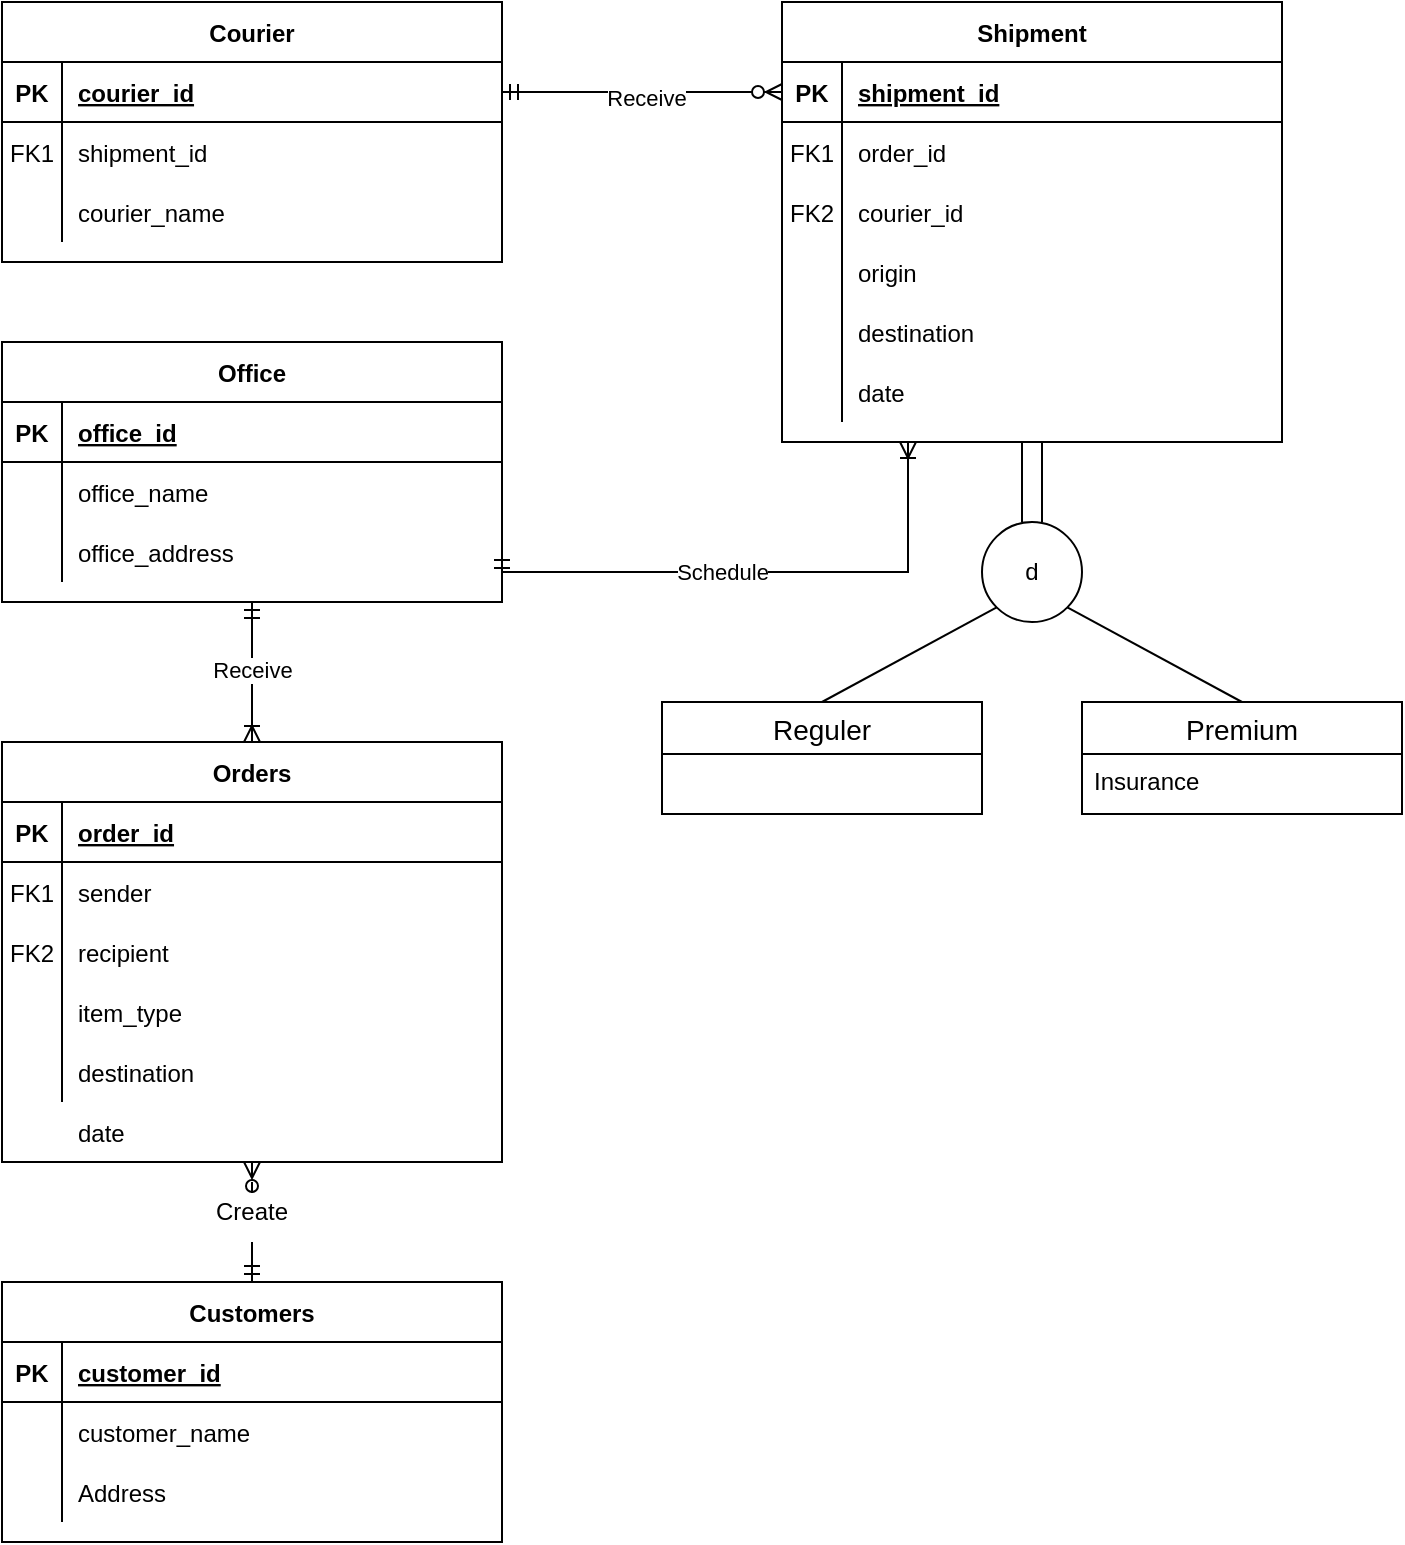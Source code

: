 <mxfile version="15.8.6" type="device" pages="2"><diagram id="R2lEEEUBdFMjLlhIrx00" name="ERD"><mxGraphModel dx="1108" dy="482" grid="1" gridSize="10" guides="1" tooltips="1" connect="1" arrows="1" fold="1" page="1" pageScale="1" pageWidth="850" pageHeight="1100" math="0" shadow="0" extFonts="Permanent Marker^https://fonts.googleapis.com/css?family=Permanent+Marker"><root><mxCell id="0"/><mxCell id="1" parent="0"/><mxCell id="C-vyLk0tnHw3VtMMgP7b-2" value="Orders" style="shape=table;startSize=30;container=1;collapsible=1;childLayout=tableLayout;fixedRows=1;rowLines=0;fontStyle=1;align=center;resizeLast=1;" parent="1" vertex="1"><mxGeometry x="60" y="610" width="250" height="210" as="geometry"/></mxCell><mxCell id="C-vyLk0tnHw3VtMMgP7b-3" value="" style="shape=partialRectangle;collapsible=0;dropTarget=0;pointerEvents=0;fillColor=none;points=[[0,0.5],[1,0.5]];portConstraint=eastwest;top=0;left=0;right=0;bottom=1;" parent="C-vyLk0tnHw3VtMMgP7b-2" vertex="1"><mxGeometry y="30" width="250" height="30" as="geometry"/></mxCell><mxCell id="C-vyLk0tnHw3VtMMgP7b-4" value="PK" style="shape=partialRectangle;overflow=hidden;connectable=0;fillColor=none;top=0;left=0;bottom=0;right=0;fontStyle=1;" parent="C-vyLk0tnHw3VtMMgP7b-3" vertex="1"><mxGeometry width="30" height="30" as="geometry"><mxRectangle width="30" height="30" as="alternateBounds"/></mxGeometry></mxCell><mxCell id="C-vyLk0tnHw3VtMMgP7b-5" value="order_id" style="shape=partialRectangle;overflow=hidden;connectable=0;fillColor=none;top=0;left=0;bottom=0;right=0;align=left;spacingLeft=6;fontStyle=5;" parent="C-vyLk0tnHw3VtMMgP7b-3" vertex="1"><mxGeometry x="30" width="220" height="30" as="geometry"><mxRectangle width="220" height="30" as="alternateBounds"/></mxGeometry></mxCell><mxCell id="C-vyLk0tnHw3VtMMgP7b-6" value="" style="shape=partialRectangle;collapsible=0;dropTarget=0;pointerEvents=0;fillColor=none;points=[[0,0.5],[1,0.5]];portConstraint=eastwest;top=0;left=0;right=0;bottom=0;" parent="C-vyLk0tnHw3VtMMgP7b-2" vertex="1"><mxGeometry y="60" width="250" height="30" as="geometry"/></mxCell><mxCell id="C-vyLk0tnHw3VtMMgP7b-7" value="FK1" style="shape=partialRectangle;overflow=hidden;connectable=0;fillColor=none;top=0;left=0;bottom=0;right=0;" parent="C-vyLk0tnHw3VtMMgP7b-6" vertex="1"><mxGeometry width="30" height="30" as="geometry"><mxRectangle width="30" height="30" as="alternateBounds"/></mxGeometry></mxCell><mxCell id="C-vyLk0tnHw3VtMMgP7b-8" value="sender" style="shape=partialRectangle;overflow=hidden;connectable=0;fillColor=none;top=0;left=0;bottom=0;right=0;align=left;spacingLeft=6;" parent="C-vyLk0tnHw3VtMMgP7b-6" vertex="1"><mxGeometry x="30" width="220" height="30" as="geometry"><mxRectangle width="220" height="30" as="alternateBounds"/></mxGeometry></mxCell><mxCell id="8fF_srTrMdyULCD90t0r-6" value="" style="shape=partialRectangle;collapsible=0;dropTarget=0;pointerEvents=0;fillColor=none;top=0;left=0;bottom=0;right=0;points=[[0,0.5],[1,0.5]];portConstraint=eastwest;" parent="C-vyLk0tnHw3VtMMgP7b-2" vertex="1"><mxGeometry y="90" width="250" height="30" as="geometry"/></mxCell><mxCell id="8fF_srTrMdyULCD90t0r-7" value="FK2" style="shape=partialRectangle;connectable=0;fillColor=none;top=0;left=0;bottom=0;right=0;fontStyle=0;overflow=hidden;" parent="8fF_srTrMdyULCD90t0r-6" vertex="1"><mxGeometry width="30" height="30" as="geometry"><mxRectangle width="30" height="30" as="alternateBounds"/></mxGeometry></mxCell><mxCell id="8fF_srTrMdyULCD90t0r-8" value="recipient" style="shape=partialRectangle;connectable=0;fillColor=none;top=0;left=0;bottom=0;right=0;align=left;spacingLeft=6;fontStyle=0;overflow=hidden;" parent="8fF_srTrMdyULCD90t0r-6" vertex="1"><mxGeometry x="30" width="220" height="30" as="geometry"><mxRectangle width="220" height="30" as="alternateBounds"/></mxGeometry></mxCell><mxCell id="Jbs3caWbMeSFzhspMpIc-8" value="" style="shape=partialRectangle;collapsible=0;dropTarget=0;pointerEvents=0;fillColor=none;top=0;left=0;bottom=0;right=0;points=[[0,0.5],[1,0.5]];portConstraint=eastwest;" parent="C-vyLk0tnHw3VtMMgP7b-2" vertex="1"><mxGeometry y="120" width="250" height="30" as="geometry"/></mxCell><mxCell id="Jbs3caWbMeSFzhspMpIc-9" value="" style="shape=partialRectangle;connectable=0;fillColor=none;top=0;left=0;bottom=0;right=0;editable=1;overflow=hidden;" parent="Jbs3caWbMeSFzhspMpIc-8" vertex="1"><mxGeometry width="30" height="30" as="geometry"><mxRectangle width="30" height="30" as="alternateBounds"/></mxGeometry></mxCell><mxCell id="Jbs3caWbMeSFzhspMpIc-10" value="item_type" style="shape=partialRectangle;connectable=0;fillColor=none;top=0;left=0;bottom=0;right=0;align=left;spacingLeft=6;overflow=hidden;" parent="Jbs3caWbMeSFzhspMpIc-8" vertex="1"><mxGeometry x="30" width="220" height="30" as="geometry"><mxRectangle width="220" height="30" as="alternateBounds"/></mxGeometry></mxCell><mxCell id="Jbs3caWbMeSFzhspMpIc-11" value="" style="shape=partialRectangle;collapsible=0;dropTarget=0;pointerEvents=0;fillColor=none;top=0;left=0;bottom=0;right=0;points=[[0,0.5],[1,0.5]];portConstraint=eastwest;" parent="C-vyLk0tnHw3VtMMgP7b-2" vertex="1"><mxGeometry y="150" width="250" height="30" as="geometry"/></mxCell><mxCell id="Jbs3caWbMeSFzhspMpIc-12" value="" style="shape=partialRectangle;connectable=0;fillColor=none;top=0;left=0;bottom=0;right=0;editable=1;overflow=hidden;" parent="Jbs3caWbMeSFzhspMpIc-11" vertex="1"><mxGeometry width="30" height="30" as="geometry"><mxRectangle width="30" height="30" as="alternateBounds"/></mxGeometry></mxCell><mxCell id="Jbs3caWbMeSFzhspMpIc-13" value="destination" style="shape=partialRectangle;connectable=0;fillColor=none;top=0;left=0;bottom=0;right=0;align=left;spacingLeft=6;overflow=hidden;" parent="Jbs3caWbMeSFzhspMpIc-11" vertex="1"><mxGeometry x="30" width="220" height="30" as="geometry"><mxRectangle width="220" height="30" as="alternateBounds"/></mxGeometry></mxCell><mxCell id="C-vyLk0tnHw3VtMMgP7b-13" value="Courier" style="shape=table;startSize=30;container=1;collapsible=1;childLayout=tableLayout;fixedRows=1;rowLines=0;fontStyle=1;align=center;resizeLast=1;" parent="1" vertex="1"><mxGeometry x="60" y="240" width="250" height="130" as="geometry"/></mxCell><mxCell id="C-vyLk0tnHw3VtMMgP7b-14" value="" style="shape=partialRectangle;collapsible=0;dropTarget=0;pointerEvents=0;fillColor=none;points=[[0,0.5],[1,0.5]];portConstraint=eastwest;top=0;left=0;right=0;bottom=1;" parent="C-vyLk0tnHw3VtMMgP7b-13" vertex="1"><mxGeometry y="30" width="250" height="30" as="geometry"/></mxCell><mxCell id="C-vyLk0tnHw3VtMMgP7b-15" value="PK" style="shape=partialRectangle;overflow=hidden;connectable=0;fillColor=none;top=0;left=0;bottom=0;right=0;fontStyle=1;" parent="C-vyLk0tnHw3VtMMgP7b-14" vertex="1"><mxGeometry width="30" height="30" as="geometry"><mxRectangle width="30" height="30" as="alternateBounds"/></mxGeometry></mxCell><mxCell id="C-vyLk0tnHw3VtMMgP7b-16" value="courier_id" style="shape=partialRectangle;overflow=hidden;connectable=0;fillColor=none;top=0;left=0;bottom=0;right=0;align=left;spacingLeft=6;fontStyle=5;" parent="C-vyLk0tnHw3VtMMgP7b-14" vertex="1"><mxGeometry x="30" width="220" height="30" as="geometry"><mxRectangle width="220" height="30" as="alternateBounds"/></mxGeometry></mxCell><mxCell id="C-vyLk0tnHw3VtMMgP7b-17" value="" style="shape=partialRectangle;collapsible=0;dropTarget=0;pointerEvents=0;fillColor=none;points=[[0,0.5],[1,0.5]];portConstraint=eastwest;top=0;left=0;right=0;bottom=0;" parent="C-vyLk0tnHw3VtMMgP7b-13" vertex="1"><mxGeometry y="60" width="250" height="30" as="geometry"/></mxCell><mxCell id="C-vyLk0tnHw3VtMMgP7b-18" value="FK1" style="shape=partialRectangle;overflow=hidden;connectable=0;fillColor=none;top=0;left=0;bottom=0;right=0;" parent="C-vyLk0tnHw3VtMMgP7b-17" vertex="1"><mxGeometry width="30" height="30" as="geometry"><mxRectangle width="30" height="30" as="alternateBounds"/></mxGeometry></mxCell><mxCell id="C-vyLk0tnHw3VtMMgP7b-19" value="shipment_id" style="shape=partialRectangle;overflow=hidden;connectable=0;fillColor=none;top=0;left=0;bottom=0;right=0;align=left;spacingLeft=6;" parent="C-vyLk0tnHw3VtMMgP7b-17" vertex="1"><mxGeometry x="30" width="220" height="30" as="geometry"><mxRectangle width="220" height="30" as="alternateBounds"/></mxGeometry></mxCell><mxCell id="Jbs3caWbMeSFzhspMpIc-14" value="" style="shape=partialRectangle;collapsible=0;dropTarget=0;pointerEvents=0;fillColor=none;top=0;left=0;bottom=0;right=0;points=[[0,0.5],[1,0.5]];portConstraint=eastwest;" parent="C-vyLk0tnHw3VtMMgP7b-13" vertex="1"><mxGeometry y="90" width="250" height="30" as="geometry"/></mxCell><mxCell id="Jbs3caWbMeSFzhspMpIc-15" value="" style="shape=partialRectangle;connectable=0;fillColor=none;top=0;left=0;bottom=0;right=0;editable=1;overflow=hidden;" parent="Jbs3caWbMeSFzhspMpIc-14" vertex="1"><mxGeometry width="30" height="30" as="geometry"><mxRectangle width="30" height="30" as="alternateBounds"/></mxGeometry></mxCell><mxCell id="Jbs3caWbMeSFzhspMpIc-16" value="courier_name" style="shape=partialRectangle;connectable=0;fillColor=none;top=0;left=0;bottom=0;right=0;align=left;spacingLeft=6;overflow=hidden;" parent="Jbs3caWbMeSFzhspMpIc-14" vertex="1"><mxGeometry x="30" width="220" height="30" as="geometry"><mxRectangle width="220" height="30" as="alternateBounds"/></mxGeometry></mxCell><mxCell id="W_cTdYuEQHFKqtjMRpfC-1" style="edgeStyle=orthogonalEdgeStyle;rounded=0;orthogonalLoop=1;jettySize=auto;html=1;exitX=0.5;exitY=0;exitDx=0;exitDy=0;entryX=0.5;entryY=1;entryDx=0;entryDy=0;endArrow=ERzeroToMany;endFill=0;startArrow=none;startFill=0;" parent="1" source="8fF_srTrMdyULCD90t0r-1" target="C-vyLk0tnHw3VtMMgP7b-2" edge="1"><mxGeometry relative="1" as="geometry"/></mxCell><mxCell id="C-vyLk0tnHw3VtMMgP7b-23" value="Customers" style="shape=table;startSize=30;container=1;collapsible=1;childLayout=tableLayout;fixedRows=1;rowLines=0;fontStyle=1;align=center;resizeLast=1;" parent="1" vertex="1"><mxGeometry x="60" y="880" width="250" height="130" as="geometry"/></mxCell><mxCell id="C-vyLk0tnHw3VtMMgP7b-24" value="" style="shape=partialRectangle;collapsible=0;dropTarget=0;pointerEvents=0;fillColor=none;points=[[0,0.5],[1,0.5]];portConstraint=eastwest;top=0;left=0;right=0;bottom=1;" parent="C-vyLk0tnHw3VtMMgP7b-23" vertex="1"><mxGeometry y="30" width="250" height="30" as="geometry"/></mxCell><mxCell id="C-vyLk0tnHw3VtMMgP7b-25" value="PK" style="shape=partialRectangle;overflow=hidden;connectable=0;fillColor=none;top=0;left=0;bottom=0;right=0;fontStyle=1;" parent="C-vyLk0tnHw3VtMMgP7b-24" vertex="1"><mxGeometry width="30" height="30" as="geometry"><mxRectangle width="30" height="30" as="alternateBounds"/></mxGeometry></mxCell><mxCell id="C-vyLk0tnHw3VtMMgP7b-26" value="customer_id" style="shape=partialRectangle;overflow=hidden;connectable=0;fillColor=none;top=0;left=0;bottom=0;right=0;align=left;spacingLeft=6;fontStyle=5;" parent="C-vyLk0tnHw3VtMMgP7b-24" vertex="1"><mxGeometry x="30" width="220" height="30" as="geometry"><mxRectangle width="220" height="30" as="alternateBounds"/></mxGeometry></mxCell><mxCell id="C-vyLk0tnHw3VtMMgP7b-27" value="" style="shape=partialRectangle;collapsible=0;dropTarget=0;pointerEvents=0;fillColor=none;points=[[0,0.5],[1,0.5]];portConstraint=eastwest;top=0;left=0;right=0;bottom=0;" parent="C-vyLk0tnHw3VtMMgP7b-23" vertex="1"><mxGeometry y="60" width="250" height="30" as="geometry"/></mxCell><mxCell id="C-vyLk0tnHw3VtMMgP7b-28" value="" style="shape=partialRectangle;overflow=hidden;connectable=0;fillColor=none;top=0;left=0;bottom=0;right=0;" parent="C-vyLk0tnHw3VtMMgP7b-27" vertex="1"><mxGeometry width="30" height="30" as="geometry"><mxRectangle width="30" height="30" as="alternateBounds"/></mxGeometry></mxCell><mxCell id="C-vyLk0tnHw3VtMMgP7b-29" value="customer_name" style="shape=partialRectangle;overflow=hidden;connectable=0;fillColor=none;top=0;left=0;bottom=0;right=0;align=left;spacingLeft=6;" parent="C-vyLk0tnHw3VtMMgP7b-27" vertex="1"><mxGeometry x="30" width="220" height="30" as="geometry"><mxRectangle width="220" height="30" as="alternateBounds"/></mxGeometry></mxCell><mxCell id="Jbs3caWbMeSFzhspMpIc-2" value="" style="shape=partialRectangle;collapsible=0;dropTarget=0;pointerEvents=0;fillColor=none;top=0;left=0;bottom=0;right=0;points=[[0,0.5],[1,0.5]];portConstraint=eastwest;" parent="C-vyLk0tnHw3VtMMgP7b-23" vertex="1"><mxGeometry y="90" width="250" height="30" as="geometry"/></mxCell><mxCell id="Jbs3caWbMeSFzhspMpIc-3" value="" style="shape=partialRectangle;connectable=0;fillColor=none;top=0;left=0;bottom=0;right=0;editable=1;overflow=hidden;" parent="Jbs3caWbMeSFzhspMpIc-2" vertex="1"><mxGeometry width="30" height="30" as="geometry"><mxRectangle width="30" height="30" as="alternateBounds"/></mxGeometry></mxCell><mxCell id="Jbs3caWbMeSFzhspMpIc-4" value="Address" style="shape=partialRectangle;connectable=0;fillColor=none;top=0;left=0;bottom=0;right=0;align=left;spacingLeft=6;overflow=hidden;" parent="Jbs3caWbMeSFzhspMpIc-2" vertex="1"><mxGeometry x="30" width="220" height="30" as="geometry"><mxRectangle width="220" height="30" as="alternateBounds"/></mxGeometry></mxCell><mxCell id="BJiH0BenLRP0wlUnweio-1" value="Office" style="shape=table;startSize=30;container=1;collapsible=1;childLayout=tableLayout;fixedRows=1;rowLines=0;fontStyle=1;align=center;resizeLast=1;" parent="1" vertex="1"><mxGeometry x="60" y="410" width="250" height="130" as="geometry"/></mxCell><mxCell id="BJiH0BenLRP0wlUnweio-2" value="" style="shape=partialRectangle;collapsible=0;dropTarget=0;pointerEvents=0;fillColor=none;points=[[0,0.5],[1,0.5]];portConstraint=eastwest;top=0;left=0;right=0;bottom=1;" parent="BJiH0BenLRP0wlUnweio-1" vertex="1"><mxGeometry y="30" width="250" height="30" as="geometry"/></mxCell><mxCell id="BJiH0BenLRP0wlUnweio-3" value="PK" style="shape=partialRectangle;overflow=hidden;connectable=0;fillColor=none;top=0;left=0;bottom=0;right=0;fontStyle=1;" parent="BJiH0BenLRP0wlUnweio-2" vertex="1"><mxGeometry width="30" height="30" as="geometry"><mxRectangle width="30" height="30" as="alternateBounds"/></mxGeometry></mxCell><mxCell id="BJiH0BenLRP0wlUnweio-4" value="office_id" style="shape=partialRectangle;overflow=hidden;connectable=0;fillColor=none;top=0;left=0;bottom=0;right=0;align=left;spacingLeft=6;fontStyle=5;" parent="BJiH0BenLRP0wlUnweio-2" vertex="1"><mxGeometry x="30" width="220" height="30" as="geometry"><mxRectangle width="220" height="30" as="alternateBounds"/></mxGeometry></mxCell><mxCell id="BJiH0BenLRP0wlUnweio-5" value="" style="shape=partialRectangle;collapsible=0;dropTarget=0;pointerEvents=0;fillColor=none;points=[[0,0.5],[1,0.5]];portConstraint=eastwest;top=0;left=0;right=0;bottom=0;" parent="BJiH0BenLRP0wlUnweio-1" vertex="1"><mxGeometry y="60" width="250" height="30" as="geometry"/></mxCell><mxCell id="BJiH0BenLRP0wlUnweio-6" value="" style="shape=partialRectangle;overflow=hidden;connectable=0;fillColor=none;top=0;left=0;bottom=0;right=0;" parent="BJiH0BenLRP0wlUnweio-5" vertex="1"><mxGeometry width="30" height="30" as="geometry"><mxRectangle width="30" height="30" as="alternateBounds"/></mxGeometry></mxCell><mxCell id="BJiH0BenLRP0wlUnweio-7" value="office_name" style="shape=partialRectangle;overflow=hidden;connectable=0;fillColor=none;top=0;left=0;bottom=0;right=0;align=left;spacingLeft=6;" parent="BJiH0BenLRP0wlUnweio-5" vertex="1"><mxGeometry x="30" width="220" height="30" as="geometry"><mxRectangle width="220" height="30" as="alternateBounds"/></mxGeometry></mxCell><mxCell id="Jbs3caWbMeSFzhspMpIc-5" value="" style="shape=partialRectangle;collapsible=0;dropTarget=0;pointerEvents=0;fillColor=none;top=0;left=0;bottom=0;right=0;points=[[0,0.5],[1,0.5]];portConstraint=eastwest;" parent="BJiH0BenLRP0wlUnweio-1" vertex="1"><mxGeometry y="90" width="250" height="30" as="geometry"/></mxCell><mxCell id="Jbs3caWbMeSFzhspMpIc-6" value="" style="shape=partialRectangle;connectable=0;fillColor=none;top=0;left=0;bottom=0;right=0;editable=1;overflow=hidden;" parent="Jbs3caWbMeSFzhspMpIc-5" vertex="1"><mxGeometry width="30" height="30" as="geometry"><mxRectangle width="30" height="30" as="alternateBounds"/></mxGeometry></mxCell><mxCell id="Jbs3caWbMeSFzhspMpIc-7" value="office_address" style="shape=partialRectangle;connectable=0;fillColor=none;top=0;left=0;bottom=0;right=0;align=left;spacingLeft=6;overflow=hidden;" parent="Jbs3caWbMeSFzhspMpIc-5" vertex="1"><mxGeometry x="30" width="220" height="30" as="geometry"><mxRectangle width="220" height="30" as="alternateBounds"/></mxGeometry></mxCell><mxCell id="BJiH0BenLRP0wlUnweio-15" value="Shipment" style="shape=table;startSize=30;container=1;collapsible=1;childLayout=tableLayout;fixedRows=1;rowLines=0;fontStyle=1;align=center;resizeLast=1;" parent="1" vertex="1"><mxGeometry x="450" y="240" width="250" height="220" as="geometry"/></mxCell><mxCell id="BJiH0BenLRP0wlUnweio-16" value="" style="shape=partialRectangle;collapsible=0;dropTarget=0;pointerEvents=0;fillColor=none;points=[[0,0.5],[1,0.5]];portConstraint=eastwest;top=0;left=0;right=0;bottom=1;" parent="BJiH0BenLRP0wlUnweio-15" vertex="1"><mxGeometry y="30" width="250" height="30" as="geometry"/></mxCell><mxCell id="BJiH0BenLRP0wlUnweio-17" value="PK" style="shape=partialRectangle;overflow=hidden;connectable=0;fillColor=none;top=0;left=0;bottom=0;right=0;fontStyle=1;" parent="BJiH0BenLRP0wlUnweio-16" vertex="1"><mxGeometry width="30" height="30" as="geometry"><mxRectangle width="30" height="30" as="alternateBounds"/></mxGeometry></mxCell><mxCell id="BJiH0BenLRP0wlUnweio-18" value="shipment_id" style="shape=partialRectangle;overflow=hidden;connectable=0;fillColor=none;top=0;left=0;bottom=0;right=0;align=left;spacingLeft=6;fontStyle=5;" parent="BJiH0BenLRP0wlUnweio-16" vertex="1"><mxGeometry x="30" width="220" height="30" as="geometry"><mxRectangle width="220" height="30" as="alternateBounds"/></mxGeometry></mxCell><mxCell id="BJiH0BenLRP0wlUnweio-19" value="" style="shape=partialRectangle;collapsible=0;dropTarget=0;pointerEvents=0;fillColor=none;points=[[0,0.5],[1,0.5]];portConstraint=eastwest;top=0;left=0;right=0;bottom=0;" parent="BJiH0BenLRP0wlUnweio-15" vertex="1"><mxGeometry y="60" width="250" height="30" as="geometry"/></mxCell><mxCell id="BJiH0BenLRP0wlUnweio-20" value="FK1" style="shape=partialRectangle;overflow=hidden;connectable=0;fillColor=none;top=0;left=0;bottom=0;right=0;" parent="BJiH0BenLRP0wlUnweio-19" vertex="1"><mxGeometry width="30" height="30" as="geometry"><mxRectangle width="30" height="30" as="alternateBounds"/></mxGeometry></mxCell><mxCell id="BJiH0BenLRP0wlUnweio-21" value="order_id" style="shape=partialRectangle;overflow=hidden;connectable=0;fillColor=none;top=0;left=0;bottom=0;right=0;align=left;spacingLeft=6;" parent="BJiH0BenLRP0wlUnweio-19" vertex="1"><mxGeometry x="30" width="220" height="30" as="geometry"><mxRectangle width="220" height="30" as="alternateBounds"/></mxGeometry></mxCell><mxCell id="Jbs3caWbMeSFzhspMpIc-17" value="" style="shape=partialRectangle;collapsible=0;dropTarget=0;pointerEvents=0;fillColor=none;top=0;left=0;bottom=0;right=0;points=[[0,0.5],[1,0.5]];portConstraint=eastwest;" parent="BJiH0BenLRP0wlUnweio-15" vertex="1"><mxGeometry y="90" width="250" height="30" as="geometry"/></mxCell><mxCell id="Jbs3caWbMeSFzhspMpIc-18" value="FK2" style="shape=partialRectangle;connectable=0;fillColor=none;top=0;left=0;bottom=0;right=0;editable=1;overflow=hidden;" parent="Jbs3caWbMeSFzhspMpIc-17" vertex="1"><mxGeometry width="30" height="30" as="geometry"><mxRectangle width="30" height="30" as="alternateBounds"/></mxGeometry></mxCell><mxCell id="Jbs3caWbMeSFzhspMpIc-19" value="courier_id" style="shape=partialRectangle;connectable=0;fillColor=none;top=0;left=0;bottom=0;right=0;align=left;spacingLeft=6;overflow=hidden;" parent="Jbs3caWbMeSFzhspMpIc-17" vertex="1"><mxGeometry x="30" width="220" height="30" as="geometry"><mxRectangle width="220" height="30" as="alternateBounds"/></mxGeometry></mxCell><mxCell id="Jbs3caWbMeSFzhspMpIc-20" value="" style="shape=partialRectangle;collapsible=0;dropTarget=0;pointerEvents=0;fillColor=none;top=0;left=0;bottom=0;right=0;points=[[0,0.5],[1,0.5]];portConstraint=eastwest;" parent="BJiH0BenLRP0wlUnweio-15" vertex="1"><mxGeometry y="120" width="250" height="30" as="geometry"/></mxCell><mxCell id="Jbs3caWbMeSFzhspMpIc-21" value="" style="shape=partialRectangle;connectable=0;fillColor=none;top=0;left=0;bottom=0;right=0;editable=1;overflow=hidden;" parent="Jbs3caWbMeSFzhspMpIc-20" vertex="1"><mxGeometry width="30" height="30" as="geometry"><mxRectangle width="30" height="30" as="alternateBounds"/></mxGeometry></mxCell><mxCell id="Jbs3caWbMeSFzhspMpIc-22" value="origin" style="shape=partialRectangle;connectable=0;fillColor=none;top=0;left=0;bottom=0;right=0;align=left;spacingLeft=6;overflow=hidden;" parent="Jbs3caWbMeSFzhspMpIc-20" vertex="1"><mxGeometry x="30" width="220" height="30" as="geometry"><mxRectangle width="220" height="30" as="alternateBounds"/></mxGeometry></mxCell><mxCell id="Jbs3caWbMeSFzhspMpIc-23" value="" style="shape=partialRectangle;collapsible=0;dropTarget=0;pointerEvents=0;fillColor=none;top=0;left=0;bottom=0;right=0;points=[[0,0.5],[1,0.5]];portConstraint=eastwest;" parent="BJiH0BenLRP0wlUnweio-15" vertex="1"><mxGeometry y="150" width="250" height="30" as="geometry"/></mxCell><mxCell id="Jbs3caWbMeSFzhspMpIc-24" value="" style="shape=partialRectangle;connectable=0;fillColor=none;top=0;left=0;bottom=0;right=0;editable=1;overflow=hidden;" parent="Jbs3caWbMeSFzhspMpIc-23" vertex="1"><mxGeometry width="30" height="30" as="geometry"><mxRectangle width="30" height="30" as="alternateBounds"/></mxGeometry></mxCell><mxCell id="Jbs3caWbMeSFzhspMpIc-25" value="destination" style="shape=partialRectangle;connectable=0;fillColor=none;top=0;left=0;bottom=0;right=0;align=left;spacingLeft=6;overflow=hidden;" parent="Jbs3caWbMeSFzhspMpIc-23" vertex="1"><mxGeometry x="30" width="220" height="30" as="geometry"><mxRectangle width="220" height="30" as="alternateBounds"/></mxGeometry></mxCell><mxCell id="Jbs3caWbMeSFzhspMpIc-26" value="" style="shape=partialRectangle;collapsible=0;dropTarget=0;pointerEvents=0;fillColor=none;top=0;left=0;bottom=0;right=0;points=[[0,0.5],[1,0.5]];portConstraint=eastwest;" parent="BJiH0BenLRP0wlUnweio-15" vertex="1"><mxGeometry y="180" width="250" height="30" as="geometry"/></mxCell><mxCell id="Jbs3caWbMeSFzhspMpIc-27" value="" style="shape=partialRectangle;connectable=0;fillColor=none;top=0;left=0;bottom=0;right=0;editable=1;overflow=hidden;" parent="Jbs3caWbMeSFzhspMpIc-26" vertex="1"><mxGeometry width="30" height="30" as="geometry"><mxRectangle width="30" height="30" as="alternateBounds"/></mxGeometry></mxCell><mxCell id="Jbs3caWbMeSFzhspMpIc-28" value="date" style="shape=partialRectangle;connectable=0;fillColor=none;top=0;left=0;bottom=0;right=0;align=left;spacingLeft=6;overflow=hidden;" parent="Jbs3caWbMeSFzhspMpIc-26" vertex="1"><mxGeometry x="30" width="220" height="30" as="geometry"><mxRectangle width="220" height="30" as="alternateBounds"/></mxGeometry></mxCell><mxCell id="Jbs3caWbMeSFzhspMpIc-29" value="d" style="ellipse;whiteSpace=wrap;html=1;aspect=fixed;" parent="1" vertex="1"><mxGeometry x="550" y="500" width="50" height="50" as="geometry"/></mxCell><mxCell id="Jbs3caWbMeSFzhspMpIc-44" value="Reguler" style="swimlane;fontStyle=0;childLayout=stackLayout;horizontal=1;startSize=26;horizontalStack=0;resizeParent=1;resizeParentMax=0;resizeLast=0;collapsible=1;marginBottom=0;align=center;fontSize=14;" parent="1" vertex="1"><mxGeometry x="390" y="590" width="160" height="56" as="geometry"/></mxCell><mxCell id="Jbs3caWbMeSFzhspMpIc-48" value="Premium" style="swimlane;fontStyle=0;childLayout=stackLayout;horizontal=1;startSize=26;horizontalStack=0;resizeParent=1;resizeParentMax=0;resizeLast=0;collapsible=1;marginBottom=0;align=center;fontSize=14;" parent="1" vertex="1"><mxGeometry x="600" y="590" width="160" height="56" as="geometry"/></mxCell><mxCell id="Jbs3caWbMeSFzhspMpIc-53" value="Insurance" style="text;strokeColor=none;fillColor=none;spacingLeft=4;spacingRight=4;overflow=hidden;rotatable=0;points=[[0,0.5],[1,0.5]];portConstraint=eastwest;fontSize=12;" parent="Jbs3caWbMeSFzhspMpIc-48" vertex="1"><mxGeometry y="26" width="160" height="30" as="geometry"/></mxCell><mxCell id="Jbs3caWbMeSFzhspMpIc-56" value="" style="endArrow=none;html=1;rounded=0;entryX=0.5;entryY=1;entryDx=0;entryDy=0;exitX=0.5;exitY=0;exitDx=0;exitDy=0;" parent="1" edge="1"><mxGeometry width="50" height="50" relative="1" as="geometry"><mxPoint x="570" y="500" as="sourcePoint"/><mxPoint x="570" y="460" as="targetPoint"/></mxGeometry></mxCell><mxCell id="Jbs3caWbMeSFzhspMpIc-57" value="" style="endArrow=none;html=1;rounded=0;" parent="1" edge="1"><mxGeometry width="50" height="50" relative="1" as="geometry"><mxPoint x="580" y="500" as="sourcePoint"/><mxPoint x="580" y="460" as="targetPoint"/></mxGeometry></mxCell><mxCell id="Jbs3caWbMeSFzhspMpIc-58" value="" style="endArrow=none;html=1;rounded=0;entryX=0.5;entryY=0;entryDx=0;entryDy=0;exitX=0;exitY=1;exitDx=0;exitDy=0;" parent="1" source="Jbs3caWbMeSFzhspMpIc-29" target="Jbs3caWbMeSFzhspMpIc-44" edge="1"><mxGeometry relative="1" as="geometry"><mxPoint x="470" y="420" as="sourcePoint"/><mxPoint x="630" y="420" as="targetPoint"/></mxGeometry></mxCell><mxCell id="Jbs3caWbMeSFzhspMpIc-60" value="" style="endArrow=none;html=1;rounded=0;entryX=0.5;entryY=0;entryDx=0;entryDy=0;exitX=1;exitY=1;exitDx=0;exitDy=0;" parent="1" source="Jbs3caWbMeSFzhspMpIc-29" target="Jbs3caWbMeSFzhspMpIc-48" edge="1"><mxGeometry relative="1" as="geometry"><mxPoint x="567.322" y="552.678" as="sourcePoint"/><mxPoint x="480" y="600" as="targetPoint"/></mxGeometry></mxCell><mxCell id="Jbs3caWbMeSFzhspMpIc-63" value="" style="fontSize=12;html=1;endArrow=ERoneToMany;startArrow=ERmandOne;rounded=0;exitX=0.5;exitY=1;exitDx=0;exitDy=0;entryX=0.5;entryY=0;entryDx=0;entryDy=0;" parent="1" source="BJiH0BenLRP0wlUnweio-1" target="C-vyLk0tnHw3VtMMgP7b-2" edge="1"><mxGeometry width="100" height="100" relative="1" as="geometry"><mxPoint x="260" y="225" as="sourcePoint"/><mxPoint x="330" y="425" as="targetPoint"/></mxGeometry></mxCell><mxCell id="Jbs3caWbMeSFzhspMpIc-64" value="Receive" style="edgeLabel;html=1;align=center;verticalAlign=middle;resizable=0;points=[];" parent="Jbs3caWbMeSFzhspMpIc-63" vertex="1" connectable="0"><mxGeometry x="-0.238" y="-4" relative="1" as="geometry"><mxPoint x="4" y="7" as="offset"/></mxGeometry></mxCell><mxCell id="Jbs3caWbMeSFzhspMpIc-65" value="" style="edgeStyle=orthogonalEdgeStyle;fontSize=12;html=1;endArrow=ERoneToMany;startArrow=ERmandOne;rounded=0;exitX=1;exitY=0.5;exitDx=0;exitDy=0;" parent="1" source="Jbs3caWbMeSFzhspMpIc-5" edge="1"><mxGeometry width="100" height="100" relative="1" as="geometry"><mxPoint x="80" y="205" as="sourcePoint"/><mxPoint x="513" y="460" as="targetPoint"/><Array as="points"><mxPoint x="513" y="525"/></Array></mxGeometry></mxCell><mxCell id="Jbs3caWbMeSFzhspMpIc-66" value="Schedule" style="edgeLabel;html=1;align=center;verticalAlign=middle;resizable=0;points=[];" parent="Jbs3caWbMeSFzhspMpIc-65" vertex="1" connectable="0"><mxGeometry x="-0.082" y="-4" relative="1" as="geometry"><mxPoint x="-8" y="-4" as="offset"/></mxGeometry></mxCell><mxCell id="Jbs3caWbMeSFzhspMpIc-74" value="" style="edgeStyle=entityRelationEdgeStyle;fontSize=12;html=1;endArrow=ERzeroToMany;startArrow=ERmandOne;rounded=0;exitX=1;exitY=0.5;exitDx=0;exitDy=0;entryX=0;entryY=0.5;entryDx=0;entryDy=0;" parent="1" source="C-vyLk0tnHw3VtMMgP7b-14" target="BJiH0BenLRP0wlUnweio-16" edge="1"><mxGeometry width="100" height="100" relative="1" as="geometry"><mxPoint x="580" y="735" as="sourcePoint"/><mxPoint x="260" y="735" as="targetPoint"/></mxGeometry></mxCell><mxCell id="Jbs3caWbMeSFzhspMpIc-75" value="Receive" style="edgeLabel;html=1;align=center;verticalAlign=middle;resizable=0;points=[];" parent="Jbs3caWbMeSFzhspMpIc-74" vertex="1" connectable="0"><mxGeometry x="0.028" y="-3" relative="1" as="geometry"><mxPoint as="offset"/></mxGeometry></mxCell><mxCell id="8fF_srTrMdyULCD90t0r-1" value="Create" style="text;html=1;strokeColor=none;fillColor=none;align=center;verticalAlign=middle;whiteSpace=wrap;rounded=0;" parent="1" vertex="1"><mxGeometry x="155" y="830" width="60" height="30" as="geometry"/></mxCell><mxCell id="8fF_srTrMdyULCD90t0r-3" value="" style="edgeStyle=orthogonalEdgeStyle;rounded=0;orthogonalLoop=1;jettySize=auto;html=1;exitX=0.5;exitY=0;exitDx=0;exitDy=0;endArrow=none;endFill=0;startArrow=ERmandOne;startFill=0;" parent="1" source="C-vyLk0tnHw3VtMMgP7b-23" edge="1"><mxGeometry relative="1" as="geometry"><mxPoint x="185" y="860" as="sourcePoint"/><mxPoint x="185" y="860" as="targetPoint"/></mxGeometry></mxCell><mxCell id="WaqJMYJk6PhRG4DFvprX-6" value="" style="shape=partialRectangle;collapsible=0;dropTarget=0;pointerEvents=0;fillColor=none;top=0;left=0;bottom=0;right=0;points=[[0,0.5],[1,0.5]];portConstraint=eastwest;" parent="1" vertex="1"><mxGeometry x="60" y="790" width="250" height="30" as="geometry"/></mxCell><mxCell id="WaqJMYJk6PhRG4DFvprX-7" value="" style="shape=partialRectangle;connectable=0;fillColor=none;top=0;left=0;bottom=0;right=0;editable=1;overflow=hidden;" parent="WaqJMYJk6PhRG4DFvprX-6" vertex="1"><mxGeometry width="30" height="30" as="geometry"><mxRectangle width="30" height="30" as="alternateBounds"/></mxGeometry></mxCell><mxCell id="WaqJMYJk6PhRG4DFvprX-8" value="date" style="shape=partialRectangle;connectable=0;fillColor=none;top=0;left=0;bottom=0;right=0;align=left;spacingLeft=6;overflow=hidden;" parent="WaqJMYJk6PhRG4DFvprX-6" vertex="1"><mxGeometry x="30" width="220" height="30" as="geometry"><mxRectangle width="220" height="30" as="alternateBounds"/></mxGeometry></mxCell></root></mxGraphModel></diagram><diagram id="QAV4Y3c2jkZnFOcJ2KG3" name="Normalisasi"><mxGraphModel dx="1958" dy="482" grid="1" gridSize="10" guides="1" tooltips="1" connect="1" arrows="1" fold="1" page="1" pageScale="1" pageWidth="850" pageHeight="1100" math="0" shadow="0"><root><mxCell id="0VqlFJgJVdMKdhbCD7Js-0"/><mxCell id="0VqlFJgJVdMKdhbCD7Js-1" parent="0VqlFJgJVdMKdhbCD7Js-0"/><mxCell id="haPr1nzrGt6NxctuUQ_x-0" value="&lt;u&gt;Customer_ID&lt;/u&gt;" style="rounded=0;whiteSpace=wrap;html=1;" parent="0VqlFJgJVdMKdhbCD7Js-1" vertex="1"><mxGeometry x="-110" y="80" width="120" height="60" as="geometry"/></mxCell><mxCell id="VgB7d7XEwwQd-RfTzys--0" value="Customer_name" style="rounded=0;whiteSpace=wrap;html=1;" parent="0VqlFJgJVdMKdhbCD7Js-1" vertex="1"><mxGeometry x="10" y="80" width="120" height="60" as="geometry"/></mxCell><mxCell id="G65WwjVAv2Q0pn3ujfTH-0" value="Customer_address" style="rounded=0;whiteSpace=wrap;html=1;" parent="0VqlFJgJVdMKdhbCD7Js-1" vertex="1"><mxGeometry x="130" y="80" width="120" height="60" as="geometry"/></mxCell><mxCell id="jdQ1kEBbx0KsePxWwqxX-0" value="Customers" style="text;html=1;align=center;verticalAlign=middle;resizable=0;points=[];autosize=1;strokeColor=none;fillColor=none;" parent="0VqlFJgJVdMKdhbCD7Js-1" vertex="1"><mxGeometry x="-110" y="60" width="70" height="20" as="geometry"/></mxCell><mxCell id="jdQ1kEBbx0KsePxWwqxX-1" value="Customer_city*" style="rounded=0;whiteSpace=wrap;html=1;" parent="0VqlFJgJVdMKdhbCD7Js-1" vertex="1"><mxGeometry x="250" y="80" width="120" height="60" as="geometry"/></mxCell><mxCell id="jdQ1kEBbx0KsePxWwqxX-2" value="Customer_state*" style="rounded=0;whiteSpace=wrap;html=1;" parent="0VqlFJgJVdMKdhbCD7Js-1" vertex="1"><mxGeometry x="370" y="80" width="120" height="60" as="geometry"/></mxCell><mxCell id="jdQ1kEBbx0KsePxWwqxX-3" value="Customer_PCode*" style="rounded=0;whiteSpace=wrap;html=1;" parent="0VqlFJgJVdMKdhbCD7Js-1" vertex="1"><mxGeometry x="490" y="80" width="120" height="60" as="geometry"/></mxCell><mxCell id="16rv-I9vSLWyY6cVU9as-0" value="Order" style="text;html=1;align=center;verticalAlign=middle;resizable=0;points=[];autosize=1;strokeColor=none;fillColor=none;" parent="0VqlFJgJVdMKdhbCD7Js-1" vertex="1"><mxGeometry x="-110" y="200" width="50" height="20" as="geometry"/></mxCell><mxCell id="16rv-I9vSLWyY6cVU9as-1" value="&lt;u&gt;Order_ID&lt;/u&gt;" style="rounded=0;whiteSpace=wrap;html=1;" parent="0VqlFJgJVdMKdhbCD7Js-1" vertex="1"><mxGeometry x="-110" y="220" width="120" height="60" as="geometry"/></mxCell><mxCell id="GWzsNHR2viGeDa0xQmjg-0" value="Destination_address" style="rounded=0;whiteSpace=wrap;html=1;" parent="0VqlFJgJVdMKdhbCD7Js-1" vertex="1"><mxGeometry x="370" y="220" width="120" height="60" as="geometry"/></mxCell><mxCell id="GWzsNHR2viGeDa0xQmjg-1" value="Item_type" style="rounded=0;whiteSpace=wrap;html=1;" parent="0VqlFJgJVdMKdhbCD7Js-1" vertex="1"><mxGeometry x="970" y="220" width="120" height="60" as="geometry"/></mxCell><mxCell id="rh_6R1klJ4nwjaiGZvBR-0" style="edgeStyle=orthogonalEdgeStyle;rounded=0;orthogonalLoop=1;jettySize=auto;html=1;exitX=0.5;exitY=1;exitDx=0;exitDy=0;" parent="0VqlFJgJVdMKdhbCD7Js-1" source="GWzsNHR2viGeDa0xQmjg-2" target="79IYDFS7PrTsDopddnCZ-0" edge="1"><mxGeometry relative="1" as="geometry"/></mxCell><mxCell id="GWzsNHR2viGeDa0xQmjg-2" value="Office_ID" style="rounded=0;whiteSpace=wrap;html=1;" parent="0VqlFJgJVdMKdhbCD7Js-1" vertex="1"><mxGeometry x="250" y="220" width="120" height="60" as="geometry"/></mxCell><mxCell id="dFnCmJ6xr0h8wzZStWRn-0" style="edgeStyle=orthogonalEdgeStyle;rounded=0;orthogonalLoop=1;jettySize=auto;html=1;exitX=0.5;exitY=0;exitDx=0;exitDy=0;entryX=0.5;entryY=1;entryDx=0;entryDy=0;" parent="0VqlFJgJVdMKdhbCD7Js-1" source="GWzsNHR2viGeDa0xQmjg-3" target="haPr1nzrGt6NxctuUQ_x-0" edge="1"><mxGeometry relative="1" as="geometry"/></mxCell><mxCell id="GWzsNHR2viGeDa0xQmjg-3" value="Sender" style="rounded=0;whiteSpace=wrap;html=1;" parent="0VqlFJgJVdMKdhbCD7Js-1" vertex="1"><mxGeometry x="10" y="220" width="120" height="60" as="geometry"/></mxCell><mxCell id="i32AR51sc_LN_TEQwkvU-0" value="Destination_state*" style="rounded=0;whiteSpace=wrap;html=1;" parent="0VqlFJgJVdMKdhbCD7Js-1" vertex="1"><mxGeometry x="610" y="220" width="120" height="60" as="geometry"/></mxCell><mxCell id="i32AR51sc_LN_TEQwkvU-1" value="Destination_city*" style="rounded=0;whiteSpace=wrap;html=1;" parent="0VqlFJgJVdMKdhbCD7Js-1" vertex="1"><mxGeometry x="490" y="220" width="120" height="60" as="geometry"/></mxCell><mxCell id="1aiEqDGF9Ogwrofgoc26-0" value="Destination_PCode*" style="rounded=0;whiteSpace=wrap;html=1;" parent="0VqlFJgJVdMKdhbCD7Js-1" vertex="1"><mxGeometry x="730" y="220" width="120" height="60" as="geometry"/></mxCell><mxCell id="1aiEqDGF9Ogwrofgoc26-1" value="Order_date" style="rounded=0;whiteSpace=wrap;html=1;" parent="0VqlFJgJVdMKdhbCD7Js-1" vertex="1"><mxGeometry x="850" y="220" width="120" height="60" as="geometry"/></mxCell><mxCell id="dFnCmJ6xr0h8wzZStWRn-1" style="edgeStyle=orthogonalEdgeStyle;rounded=0;orthogonalLoop=1;jettySize=auto;html=1;exitX=0.5;exitY=0;exitDx=0;exitDy=0;entryX=0.75;entryY=1;entryDx=0;entryDy=0;" parent="0VqlFJgJVdMKdhbCD7Js-1" source="di71JO_V6doNEucJa1Bi-0" target="haPr1nzrGt6NxctuUQ_x-0" edge="1"><mxGeometry relative="1" as="geometry"><Array as="points"><mxPoint x="190" y="170"/><mxPoint x="-20" y="170"/></Array></mxGeometry></mxCell><mxCell id="di71JO_V6doNEucJa1Bi-0" value="Recipient" style="rounded=0;whiteSpace=wrap;html=1;" parent="0VqlFJgJVdMKdhbCD7Js-1" vertex="1"><mxGeometry x="130" y="220" width="120" height="60" as="geometry"/></mxCell><mxCell id="di71JO_V6doNEucJa1Bi-1" value="" style="endArrow=none;dashed=1;html=1;rounded=0;" parent="0VqlFJgJVdMKdhbCD7Js-1" edge="1"><mxGeometry width="50" height="50" relative="1" as="geometry"><mxPoint x="270" y="260" as="sourcePoint"/><mxPoint x="350" y="260" as="targetPoint"/></mxGeometry></mxCell><mxCell id="79IYDFS7PrTsDopddnCZ-0" value="&lt;u&gt;Office_ID&lt;/u&gt;" style="rounded=0;whiteSpace=wrap;html=1;" parent="0VqlFJgJVdMKdhbCD7Js-1" vertex="1"><mxGeometry x="-110" y="360" width="120" height="60" as="geometry"/></mxCell><mxCell id="79IYDFS7PrTsDopddnCZ-1" value="Office" style="text;html=1;align=center;verticalAlign=middle;resizable=0;points=[];autosize=1;strokeColor=none;fillColor=none;" parent="0VqlFJgJVdMKdhbCD7Js-1" vertex="1"><mxGeometry x="-110" y="340" width="50" height="20" as="geometry"/></mxCell><mxCell id="79IYDFS7PrTsDopddnCZ-2" value="Office_name" style="rounded=0;whiteSpace=wrap;html=1;" parent="0VqlFJgJVdMKdhbCD7Js-1" vertex="1"><mxGeometry x="10" y="360" width="120" height="60" as="geometry"/></mxCell><mxCell id="RVlNevk_5KdUC_wcW65P-0" value="Office_address" style="rounded=0;whiteSpace=wrap;html=1;" parent="0VqlFJgJVdMKdhbCD7Js-1" vertex="1"><mxGeometry x="130" y="360" width="120" height="60" as="geometry"/></mxCell><mxCell id="RVlNevk_5KdUC_wcW65P-1" value="Office_city*" style="rounded=0;whiteSpace=wrap;html=1;" parent="0VqlFJgJVdMKdhbCD7Js-1" vertex="1"><mxGeometry x="250" y="360" width="120" height="60" as="geometry"/></mxCell><mxCell id="RVlNevk_5KdUC_wcW65P-2" value="Office_state*" style="rounded=0;whiteSpace=wrap;html=1;" parent="0VqlFJgJVdMKdhbCD7Js-1" vertex="1"><mxGeometry x="370" y="360" width="120" height="60" as="geometry"/></mxCell><mxCell id="RVlNevk_5KdUC_wcW65P-3" value="Office_PCode*" style="rounded=0;whiteSpace=wrap;html=1;" parent="0VqlFJgJVdMKdhbCD7Js-1" vertex="1"><mxGeometry x="490" y="360" width="120" height="60" as="geometry"/></mxCell><mxCell id="WRb-UdlFH7Y22vb3RRyL-0" value="&lt;u&gt;Courier_ID&lt;/u&gt;" style="rounded=0;whiteSpace=wrap;html=1;" parent="0VqlFJgJVdMKdhbCD7Js-1" vertex="1"><mxGeometry x="-110" y="640" width="120" height="60" as="geometry"/></mxCell><mxCell id="WRb-UdlFH7Y22vb3RRyL-6" value="Courier" style="text;html=1;align=center;verticalAlign=middle;resizable=0;points=[];autosize=1;strokeColor=none;fillColor=none;" parent="0VqlFJgJVdMKdhbCD7Js-1" vertex="1"><mxGeometry x="-110" y="620" width="50" height="20" as="geometry"/></mxCell><mxCell id="kLShyhL8z6DsKOyXSeSi-7" value="&lt;u&gt;Shipment_ID&lt;/u&gt;" style="rounded=0;whiteSpace=wrap;html=1;" parent="0VqlFJgJVdMKdhbCD7Js-1" vertex="1"><mxGeometry x="-110" y="500" width="120" height="60" as="geometry"/></mxCell><mxCell id="kLShyhL8z6DsKOyXSeSi-8" value="Shipment" style="text;html=1;align=center;verticalAlign=middle;resizable=0;points=[];autosize=1;strokeColor=none;fillColor=none;" parent="0VqlFJgJVdMKdhbCD7Js-1" vertex="1"><mxGeometry x="-120" y="480" width="70" height="20" as="geometry"/></mxCell><mxCell id="twpI0M0Xb70JZMI1296C-1" style="edgeStyle=orthogonalEdgeStyle;rounded=0;orthogonalLoop=1;jettySize=auto;html=1;exitX=0.5;exitY=1;exitDx=0;exitDy=0;" parent="0VqlFJgJVdMKdhbCD7Js-1" source="kLShyhL8z6DsKOyXSeSi-9" target="WRb-UdlFH7Y22vb3RRyL-0" edge="1"><mxGeometry relative="1" as="geometry"/></mxCell><mxCell id="kLShyhL8z6DsKOyXSeSi-9" value="Courier_ID" style="rounded=0;whiteSpace=wrap;html=1;" parent="0VqlFJgJVdMKdhbCD7Js-1" vertex="1"><mxGeometry x="10" y="500" width="120" height="60" as="geometry"/></mxCell><mxCell id="tiHL4YSmugp0fhm0UcZ--0" style="edgeStyle=orthogonalEdgeStyle;rounded=0;orthogonalLoop=1;jettySize=auto;html=1;exitX=0.5;exitY=0;exitDx=0;exitDy=0;entryX=0.25;entryY=1;entryDx=0;entryDy=0;" parent="0VqlFJgJVdMKdhbCD7Js-1" source="kLShyhL8z6DsKOyXSeSi-10" target="79IYDFS7PrTsDopddnCZ-0" edge="1"><mxGeometry relative="1" as="geometry"/></mxCell><mxCell id="kLShyhL8z6DsKOyXSeSi-10" value="Origin" style="rounded=0;whiteSpace=wrap;html=1;" parent="0VqlFJgJVdMKdhbCD7Js-1" vertex="1"><mxGeometry x="250" y="500" width="120" height="60" as="geometry"/></mxCell><mxCell id="kLShyhL8z6DsKOyXSeSi-11" value="Shipment_date" style="rounded=0;whiteSpace=wrap;html=1;" parent="0VqlFJgJVdMKdhbCD7Js-1" vertex="1"><mxGeometry x="130" y="500" width="120" height="60" as="geometry"/></mxCell><mxCell id="tiHL4YSmugp0fhm0UcZ--1" style="edgeStyle=orthogonalEdgeStyle;rounded=0;orthogonalLoop=1;jettySize=auto;html=1;exitX=0.5;exitY=0;exitDx=0;exitDy=0;entryX=0.75;entryY=1;entryDx=0;entryDy=0;" parent="0VqlFJgJVdMKdhbCD7Js-1" source="kLShyhL8z6DsKOyXSeSi-12" target="79IYDFS7PrTsDopddnCZ-0" edge="1"><mxGeometry relative="1" as="geometry"><mxPoint x="90" y="450" as="targetPoint"/><Array as="points"><mxPoint x="430" y="450"/><mxPoint x="-20" y="450"/></Array></mxGeometry></mxCell><mxCell id="kLShyhL8z6DsKOyXSeSi-12" value="Destination" style="rounded=0;whiteSpace=wrap;html=1;" parent="0VqlFJgJVdMKdhbCD7Js-1" vertex="1"><mxGeometry x="370" y="500" width="120" height="60" as="geometry"/></mxCell><mxCell id="6X7EIhF6SxLdhq8t7pXG-0" value="&lt;u&gt;RegularS_ID&lt;/u&gt;" style="rounded=0;whiteSpace=wrap;html=1;" parent="0VqlFJgJVdMKdhbCD7Js-1" vertex="1"><mxGeometry x="-110" y="780" width="120" height="60" as="geometry"/></mxCell><mxCell id="6X7EIhF6SxLdhq8t7pXG-2" value="Regular" style="text;html=1;align=center;verticalAlign=middle;resizable=0;points=[];autosize=1;strokeColor=none;fillColor=none;" parent="0VqlFJgJVdMKdhbCD7Js-1" vertex="1"><mxGeometry x="-115" y="760" width="60" height="20" as="geometry"/></mxCell><mxCell id="6X7EIhF6SxLdhq8t7pXG-3" value="&lt;u&gt;InsuranceS_ID&lt;/u&gt;" style="rounded=0;whiteSpace=wrap;html=1;" parent="0VqlFJgJVdMKdhbCD7Js-1" vertex="1"><mxGeometry x="-110" y="910" width="120" height="60" as="geometry"/></mxCell><mxCell id="6X7EIhF6SxLdhq8t7pXG-4" value="Insurance" style="rounded=0;whiteSpace=wrap;html=1;" parent="0VqlFJgJVdMKdhbCD7Js-1" vertex="1"><mxGeometry x="10" y="910" width="120" height="60" as="geometry"/></mxCell><mxCell id="6X7EIhF6SxLdhq8t7pXG-5" value="Premium" style="text;html=1;align=center;verticalAlign=middle;resizable=0;points=[];autosize=1;strokeColor=none;fillColor=none;" parent="0VqlFJgJVdMKdhbCD7Js-1" vertex="1"><mxGeometry x="-110" y="890" width="60" height="20" as="geometry"/></mxCell><mxCell id="HKsAdYi5HAkyPLM_3zvT-0" value="" style="endArrow=classic;html=1;rounded=0;exitX=0;exitY=0.5;exitDx=0;exitDy=0;entryX=0;entryY=0.5;entryDx=0;entryDy=0;" parent="0VqlFJgJVdMKdhbCD7Js-1" source="6X7EIhF6SxLdhq8t7pXG-3" target="kLShyhL8z6DsKOyXSeSi-7" edge="1"><mxGeometry width="50" height="50" relative="1" as="geometry"><mxPoint x="60" y="760" as="sourcePoint"/><mxPoint x="110" y="710" as="targetPoint"/><Array as="points"><mxPoint x="-140" y="940"/><mxPoint x="-140" y="530"/></Array></mxGeometry></mxCell><mxCell id="HKsAdYi5HAkyPLM_3zvT-1" value="" style="endArrow=classic;html=1;rounded=0;exitX=0;exitY=0.5;exitDx=0;exitDy=0;entryX=0;entryY=0.75;entryDx=0;entryDy=0;" parent="0VqlFJgJVdMKdhbCD7Js-1" source="6X7EIhF6SxLdhq8t7pXG-0" target="kLShyhL8z6DsKOyXSeSi-7" edge="1"><mxGeometry width="50" height="50" relative="1" as="geometry"><mxPoint x="-60" y="770" as="sourcePoint"/><mxPoint x="-10" y="720" as="targetPoint"/><Array as="points"><mxPoint x="-130" y="810"/><mxPoint x="-130" y="545"/></Array></mxGeometry></mxCell><mxCell id="LzPhW35TsSh8idkLE19j-0" value="Courier_name" style="rounded=0;whiteSpace=wrap;html=1;" parent="0VqlFJgJVdMKdhbCD7Js-1" vertex="1"><mxGeometry x="10" y="640" width="120" height="60" as="geometry"/></mxCell><mxCell id="pQkZoZG3GQrREpYSMzOK-0" value="" style="endArrow=none;dashed=1;html=1;rounded=0;" parent="0VqlFJgJVdMKdhbCD7Js-1" edge="1"><mxGeometry width="50" height="50" relative="1" as="geometry"><mxPoint x="35" y="540" as="sourcePoint"/><mxPoint x="105" y="540" as="targetPoint"/></mxGeometry></mxCell><mxCell id="t-ohaHAK0HD-KjlXZV4_-0" value="masih bingung" style="text;html=1;align=center;verticalAlign=middle;resizable=0;points=[];autosize=1;strokeColor=none;fillColor=none;" parent="0VqlFJgJVdMKdhbCD7Js-1" vertex="1"><mxGeometry x="400" y="430" width="90" height="20" as="geometry"/></mxCell></root></mxGraphModel></diagram></mxfile>